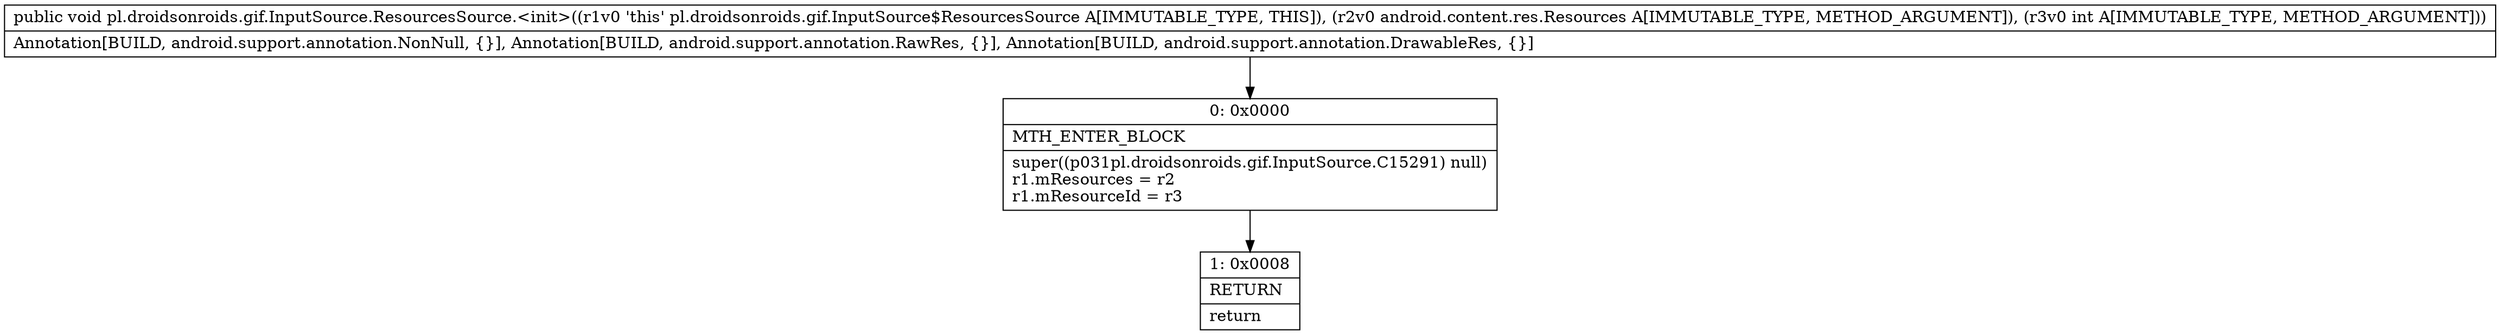 digraph "CFG forpl.droidsonroids.gif.InputSource.ResourcesSource.\<init\>(Landroid\/content\/res\/Resources;I)V" {
Node_0 [shape=record,label="{0\:\ 0x0000|MTH_ENTER_BLOCK\l|super((p031pl.droidsonroids.gif.InputSource.C15291) null)\lr1.mResources = r2\lr1.mResourceId = r3\l}"];
Node_1 [shape=record,label="{1\:\ 0x0008|RETURN\l|return\l}"];
MethodNode[shape=record,label="{public void pl.droidsonroids.gif.InputSource.ResourcesSource.\<init\>((r1v0 'this' pl.droidsonroids.gif.InputSource$ResourcesSource A[IMMUTABLE_TYPE, THIS]), (r2v0 android.content.res.Resources A[IMMUTABLE_TYPE, METHOD_ARGUMENT]), (r3v0 int A[IMMUTABLE_TYPE, METHOD_ARGUMENT]))  | Annotation[BUILD, android.support.annotation.NonNull, \{\}], Annotation[BUILD, android.support.annotation.RawRes, \{\}], Annotation[BUILD, android.support.annotation.DrawableRes, \{\}]\l}"];
MethodNode -> Node_0;
Node_0 -> Node_1;
}

